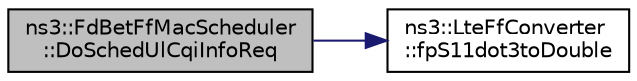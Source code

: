 digraph "ns3::FdBetFfMacScheduler::DoSchedUlCqiInfoReq"
{
 // LATEX_PDF_SIZE
  edge [fontname="Helvetica",fontsize="10",labelfontname="Helvetica",labelfontsize="10"];
  node [fontname="Helvetica",fontsize="10",shape=record];
  rankdir="LR";
  Node1 [label="ns3::FdBetFfMacScheduler\l::DoSchedUlCqiInfoReq",height=0.2,width=0.4,color="black", fillcolor="grey75", style="filled", fontcolor="black",tooltip="Sched UL CGI info request function."];
  Node1 -> Node2 [color="midnightblue",fontsize="10",style="solid",fontname="Helvetica"];
  Node2 [label="ns3::LteFfConverter\l::fpS11dot3toDouble",height=0.2,width=0.4,color="black", fillcolor="white", style="filled",URL="$classns3_1_1_lte_ff_converter.html#aa5d8c2a8f988dbd63da91818c18666eb",tooltip="Convert from fixed point S11.3 notation to double."];
}
